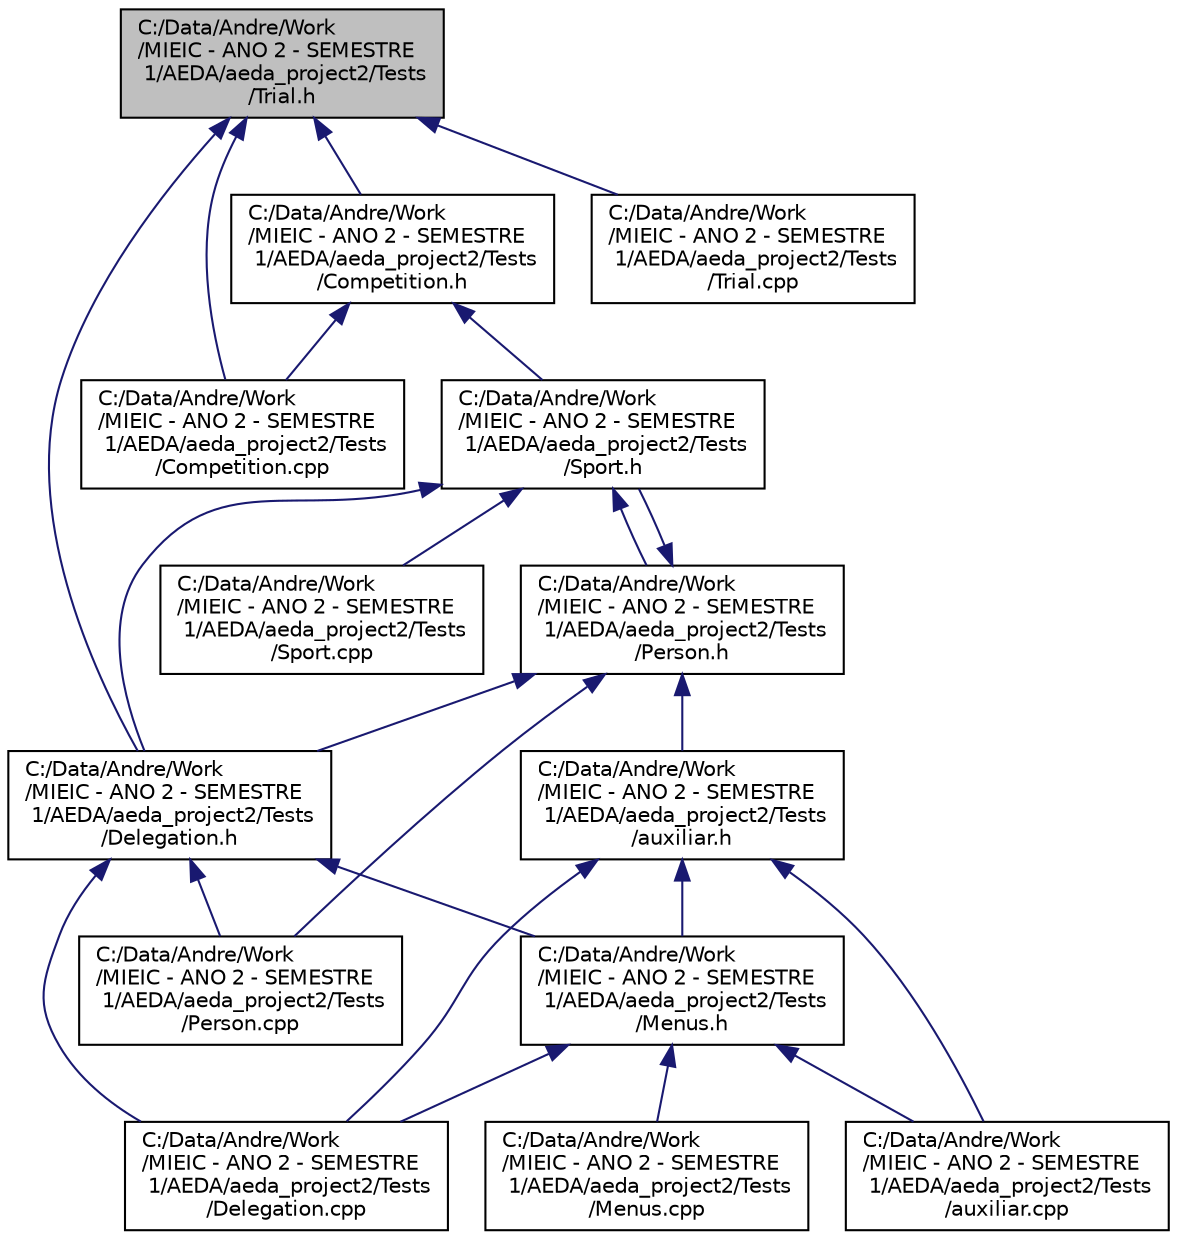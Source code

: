 digraph "C:/Data/Andre/Work/MIEIC - ANO 2 - SEMESTRE 1/AEDA/aeda_project2/Tests/Trial.h"
{
 // LATEX_PDF_SIZE
  edge [fontname="Helvetica",fontsize="10",labelfontname="Helvetica",labelfontsize="10"];
  node [fontname="Helvetica",fontsize="10",shape=record];
  Node1 [label="C:/Data/Andre/Work\l/MIEIC - ANO 2 - SEMESTRE\l 1/AEDA/aeda_project2/Tests\l/Trial.h",height=0.2,width=0.4,color="black", fillcolor="grey75", style="filled", fontcolor="black",tooltip=" "];
  Node1 -> Node2 [dir="back",color="midnightblue",fontsize="10",style="solid",fontname="Helvetica"];
  Node2 [label="C:/Data/Andre/Work\l/MIEIC - ANO 2 - SEMESTRE\l 1/AEDA/aeda_project2/Tests\l/Competition.h",height=0.2,width=0.4,color="black", fillcolor="white", style="filled",URL="$_competition_8h.html",tooltip=" "];
  Node2 -> Node3 [dir="back",color="midnightblue",fontsize="10",style="solid",fontname="Helvetica"];
  Node3 [label="C:/Data/Andre/Work\l/MIEIC - ANO 2 - SEMESTRE\l 1/AEDA/aeda_project2/Tests\l/Sport.h",height=0.2,width=0.4,color="black", fillcolor="white", style="filled",URL="$_sport_8h.html",tooltip=" "];
  Node3 -> Node4 [dir="back",color="midnightblue",fontsize="10",style="solid",fontname="Helvetica"];
  Node4 [label="C:/Data/Andre/Work\l/MIEIC - ANO 2 - SEMESTRE\l 1/AEDA/aeda_project2/Tests\l/Person.h",height=0.2,width=0.4,color="black", fillcolor="white", style="filled",URL="$_person_8h.html",tooltip=" "];
  Node4 -> Node5 [dir="back",color="midnightblue",fontsize="10",style="solid",fontname="Helvetica"];
  Node5 [label="C:/Data/Andre/Work\l/MIEIC - ANO 2 - SEMESTRE\l 1/AEDA/aeda_project2/Tests\l/auxiliar.h",height=0.2,width=0.4,color="black", fillcolor="white", style="filled",URL="$auxiliar_8h.html",tooltip=" "];
  Node5 -> Node6 [dir="back",color="midnightblue",fontsize="10",style="solid",fontname="Helvetica"];
  Node6 [label="C:/Data/Andre/Work\l/MIEIC - ANO 2 - SEMESTRE\l 1/AEDA/aeda_project2/Tests\l/auxiliar.cpp",height=0.2,width=0.4,color="black", fillcolor="white", style="filled",URL="$auxiliar_8cpp.html",tooltip=" "];
  Node5 -> Node7 [dir="back",color="midnightblue",fontsize="10",style="solid",fontname="Helvetica"];
  Node7 [label="C:/Data/Andre/Work\l/MIEIC - ANO 2 - SEMESTRE\l 1/AEDA/aeda_project2/Tests\l/Menus.h",height=0.2,width=0.4,color="black", fillcolor="white", style="filled",URL="$_menus_8h.html",tooltip=" "];
  Node7 -> Node6 [dir="back",color="midnightblue",fontsize="10",style="solid",fontname="Helvetica"];
  Node7 -> Node8 [dir="back",color="midnightblue",fontsize="10",style="solid",fontname="Helvetica"];
  Node8 [label="C:/Data/Andre/Work\l/MIEIC - ANO 2 - SEMESTRE\l 1/AEDA/aeda_project2/Tests\l/Delegation.cpp",height=0.2,width=0.4,color="black", fillcolor="white", style="filled",URL="$_delegation_8cpp.html",tooltip=" "];
  Node7 -> Node9 [dir="back",color="midnightblue",fontsize="10",style="solid",fontname="Helvetica"];
  Node9 [label="C:/Data/Andre/Work\l/MIEIC - ANO 2 - SEMESTRE\l 1/AEDA/aeda_project2/Tests\l/Menus.cpp",height=0.2,width=0.4,color="black", fillcolor="white", style="filled",URL="$_menus_8cpp.html",tooltip=" "];
  Node5 -> Node8 [dir="back",color="midnightblue",fontsize="10",style="solid",fontname="Helvetica"];
  Node4 -> Node3 [dir="back",color="midnightblue",fontsize="10",style="solid",fontname="Helvetica"];
  Node4 -> Node10 [dir="back",color="midnightblue",fontsize="10",style="solid",fontname="Helvetica"];
  Node10 [label="C:/Data/Andre/Work\l/MIEIC - ANO 2 - SEMESTRE\l 1/AEDA/aeda_project2/Tests\l/Delegation.h",height=0.2,width=0.4,color="black", fillcolor="white", style="filled",URL="$_delegation_8h.html",tooltip=" "];
  Node10 -> Node7 [dir="back",color="midnightblue",fontsize="10",style="solid",fontname="Helvetica"];
  Node10 -> Node8 [dir="back",color="midnightblue",fontsize="10",style="solid",fontname="Helvetica"];
  Node10 -> Node11 [dir="back",color="midnightblue",fontsize="10",style="solid",fontname="Helvetica"];
  Node11 [label="C:/Data/Andre/Work\l/MIEIC - ANO 2 - SEMESTRE\l 1/AEDA/aeda_project2/Tests\l/Person.cpp",height=0.2,width=0.4,color="black", fillcolor="white", style="filled",URL="$_person_8cpp.html",tooltip=" "];
  Node4 -> Node11 [dir="back",color="midnightblue",fontsize="10",style="solid",fontname="Helvetica"];
  Node3 -> Node10 [dir="back",color="midnightblue",fontsize="10",style="solid",fontname="Helvetica"];
  Node3 -> Node12 [dir="back",color="midnightblue",fontsize="10",style="solid",fontname="Helvetica"];
  Node12 [label="C:/Data/Andre/Work\l/MIEIC - ANO 2 - SEMESTRE\l 1/AEDA/aeda_project2/Tests\l/Sport.cpp",height=0.2,width=0.4,color="black", fillcolor="white", style="filled",URL="$_sport_8cpp.html",tooltip=" "];
  Node2 -> Node13 [dir="back",color="midnightblue",fontsize="10",style="solid",fontname="Helvetica"];
  Node13 [label="C:/Data/Andre/Work\l/MIEIC - ANO 2 - SEMESTRE\l 1/AEDA/aeda_project2/Tests\l/Competition.cpp",height=0.2,width=0.4,color="black", fillcolor="white", style="filled",URL="$_competition_8cpp.html",tooltip=" "];
  Node1 -> Node10 [dir="back",color="midnightblue",fontsize="10",style="solid",fontname="Helvetica"];
  Node1 -> Node13 [dir="back",color="midnightblue",fontsize="10",style="solid",fontname="Helvetica"];
  Node1 -> Node14 [dir="back",color="midnightblue",fontsize="10",style="solid",fontname="Helvetica"];
  Node14 [label="C:/Data/Andre/Work\l/MIEIC - ANO 2 - SEMESTRE\l 1/AEDA/aeda_project2/Tests\l/Trial.cpp",height=0.2,width=0.4,color="black", fillcolor="white", style="filled",URL="$_trial_8cpp.html",tooltip=" "];
}
